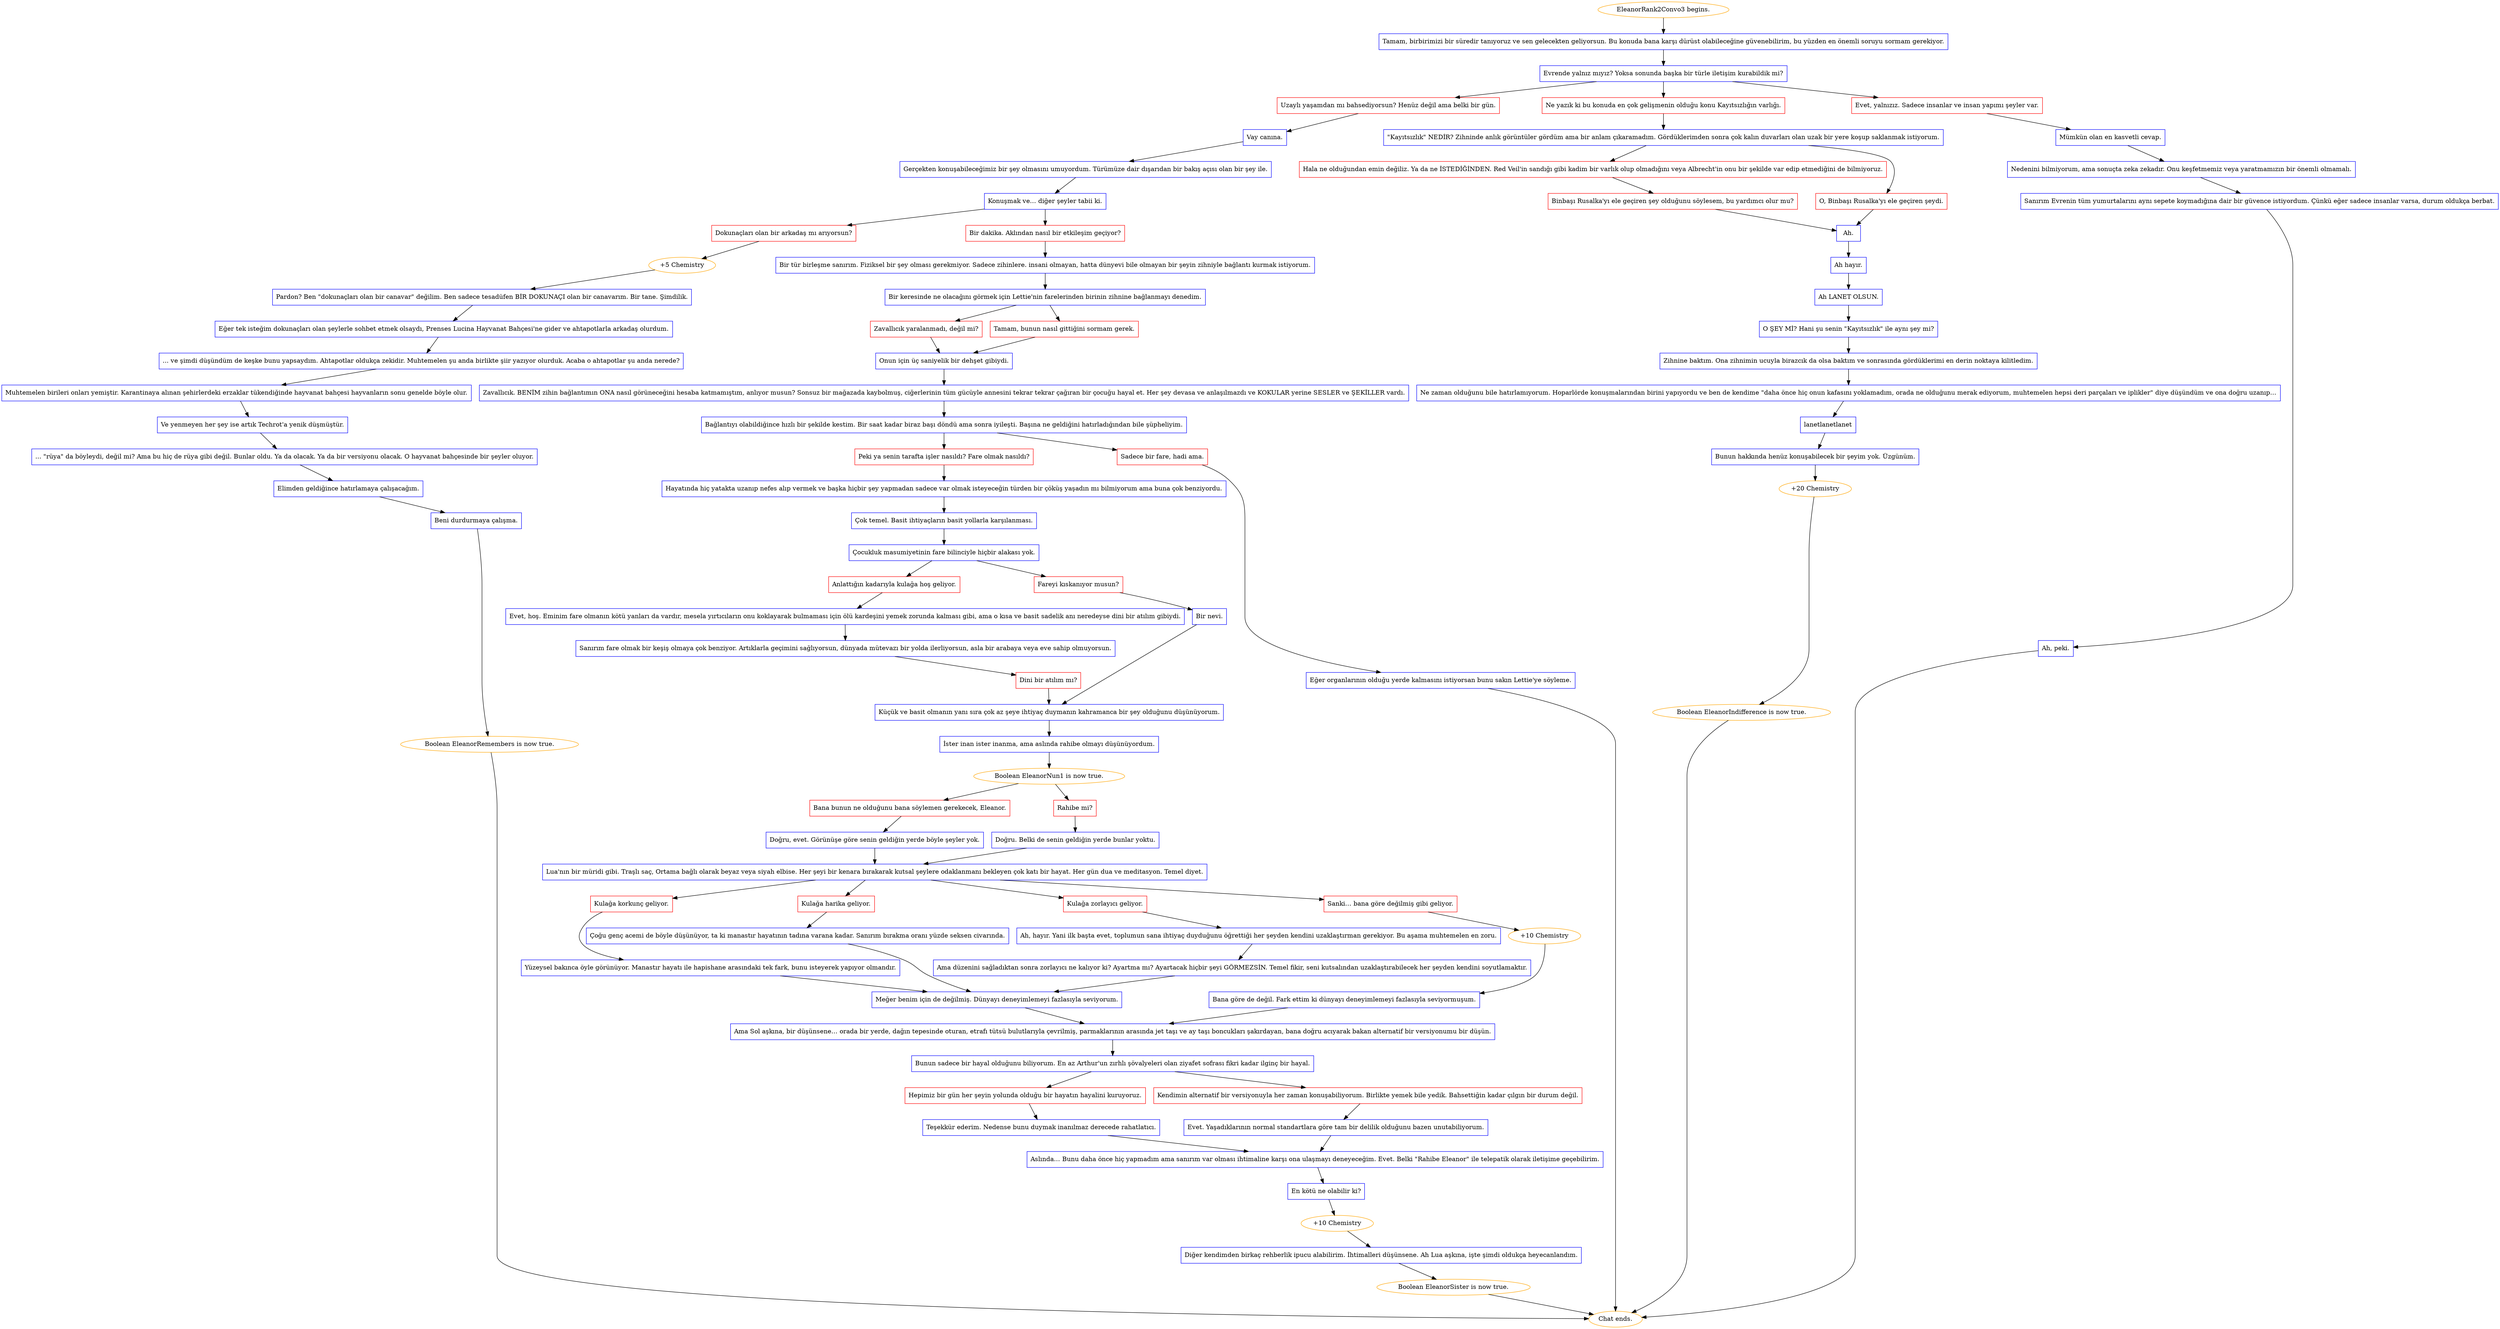 digraph {
	"EleanorRank2Convo3 begins." [color=orange];
		"EleanorRank2Convo3 begins." -> j144460460;
	j144460460 [label="Tamam, birbirimizi bir süredir tanıyoruz ve sen gelecekten geliyorsun. Bu konuda bana karşı dürüst olabileceğine güvenebilirim, bu yüzden en önemli soruyu sormam gerekiyor.",shape=box,color=blue];
		j144460460 -> j959349990;
	j959349990 [label="Evrende yalnız mıyız? Yoksa sonunda başka bir türle iletişim kurabildik mi?",shape=box,color=blue];
		j959349990 -> j2686401991;
		j959349990 -> j2033347061;
		j959349990 -> j901681343;
	j2686401991 [label="Uzaylı yaşamdan mı bahsediyorsun? Henüz değil ama belki bir gün.",shape=box,color=red];
		j2686401991 -> j4093097334;
	j2033347061 [label="Ne yazık ki bu konuda en çok gelişmenin olduğu konu Kayıtsızlığın varlığı.",shape=box,color=red];
		j2033347061 -> j477107469;
	j901681343 [label="Evet, yalnızız. Sadece insanlar ve insan yapımı şeyler var.",shape=box,color=red];
		j901681343 -> j3888563345;
	j4093097334 [label="Vay canına.",shape=box,color=blue];
		j4093097334 -> j3359452483;
	j477107469 [label="\"Kayıtsızlık\" NEDİR? Zihninde anlık görüntüler gördüm ama bir anlam çıkaramadım. Gördüklerimden sonra çok kalın duvarları olan uzak bir yere koşup saklanmak istiyorum.",shape=box,color=blue];
		j477107469 -> j2977160468;
		j477107469 -> j2041772781;
	j3888563345 [label="Mümkün olan en kasvetli cevap.",shape=box,color=blue];
		j3888563345 -> j1878091756;
	j3359452483 [label="Gerçekten konuşabileceğimiz bir şey olmasını umuyordum. Türümüze dair dışarıdan bir bakış açısı olan bir şey ile.",shape=box,color=blue];
		j3359452483 -> j3201032071;
	j2977160468 [label="Hala ne olduğundan emin değiliz. Ya da ne İSTEDİĞİNDEN. Red Veil'in sandığı gibi kadim bir varlık olup olmadığını veya Albrecht'in onu bir şekilde var edip etmediğini de bilmiyoruz.",shape=box,color=red];
		j2977160468 -> j3316406976;
	j2041772781 [label="O, Binbaşı Rusalka'yı ele geçiren şeydi.",shape=box,color=red];
		j2041772781 -> j4137396853;
	j1878091756 [label="Nedenini bilmiyorum, ama sonuçta zeka zekadır. Onu keşfetmemiz veya yaratmamızın bir önemli olmamalı.",shape=box,color=blue];
		j1878091756 -> j493050017;
	j3201032071 [label="Konuşmak ve… diğer şeyler tabii ki.",shape=box,color=blue];
		j3201032071 -> j3449177847;
		j3201032071 -> j1396680440;
	j3316406976 [label="Binbaşı Rusalka'yı ele geçiren şey olduğunu söylesem, bu yardımcı olur mu?",shape=box,color=red];
		j3316406976 -> j4137396853;
	j4137396853 [label="Ah.",shape=box,color=blue];
		j4137396853 -> j622736904;
	j493050017 [label="Sanırım Evrenin tüm yumurtalarını aynı sepete koymadığına dair bir güvence istiyordum. Çünkü eğer sadece insanlar varsa, durum oldukça berbat.",shape=box,color=blue];
		j493050017 -> j2932392944;
	j3449177847 [label="Dokunaçları olan bir arkadaş mı arıyorsun?",shape=box,color=red];
		j3449177847 -> j2586249468;
	j1396680440 [label="Bir dakika. Aklından nasıl bir etkileşim geçiyor?",shape=box,color=red];
		j1396680440 -> j986835525;
	j622736904 [label="Ah hayır.",shape=box,color=blue];
		j622736904 -> j2251393085;
	j2932392944 [label="Ah, peki.",shape=box,color=blue];
		j2932392944 -> "Chat ends.";
	j2586249468 [label="+5 Chemistry",color=orange];
		j2586249468 -> j3193521822;
	j986835525 [label="Bir tür birleşme sanırım. Fiziksel bir şey olması gerekmiyor. Sadece zihinlere. insani olmayan, hatta dünyevi bile olmayan bir şeyin zihniyle bağlantı kurmak istiyorum.",shape=box,color=blue];
		j986835525 -> j1625584975;
	j2251393085 [label="Ah LANET OLSUN.",shape=box,color=blue];
		j2251393085 -> j1120489711;
	"Chat ends." [color=orange];
	j3193521822 [label="Pardon? Ben \"dokunaçları olan bir canavar\" değilim. Ben sadece tesadüfen BİR DOKUNAÇI olan bir canavarım. Bir tane. Şimdilik.",shape=box,color=blue];
		j3193521822 -> j4057354553;
	j1625584975 [label="Bir keresinde ne olacağını görmek için Lettie'nin farelerinden birinin zihnine bağlanmayı denedim.",shape=box,color=blue];
		j1625584975 -> j2319122468;
		j1625584975 -> j9505758;
	j1120489711 [label="O ŞEY Mİ? Hani şu senin \"Kayıtsızlık\" ile aynı şey mi?",shape=box,color=blue];
		j1120489711 -> j3517972072;
	j4057354553 [label="Eğer tek isteğim dokunaçları olan şeylerle sohbet etmek olsaydı, Prenses Lucina Hayvanat Bahçesi'ne gider ve ahtapotlarla arkadaş olurdum.",shape=box,color=blue];
		j4057354553 -> j3696438933;
	j2319122468 [label="Zavallıcık yaralanmadı, değil mi?",shape=box,color=red];
		j2319122468 -> j4277146670;
	j9505758 [label="Tamam, bunun nasıl gittiğini sormam gerek.",shape=box,color=red];
		j9505758 -> j4277146670;
	j3517972072 [label="Zihnine baktım. Ona zihnimin ucuyla birazcık da olsa baktım ve sonrasında gördüklerimi en derin noktaya kilitledim.",shape=box,color=blue];
		j3517972072 -> j2452123602;
	j3696438933 [label="... ve şimdi düşündüm de keşke bunu yapsaydım. Ahtapotlar oldukça zekidir. Muhtemelen şu anda birlikte şiir yazıyor olurduk. Acaba o ahtapotlar şu anda nerede?",shape=box,color=blue];
		j3696438933 -> j827905116;
	j4277146670 [label="Onun için üç saniyelik bir dehşet gibiydi.",shape=box,color=blue];
		j4277146670 -> j43388874;
	j2452123602 [label="Ne zaman olduğunu bile hatırlamıyorum. Hoparlörde konuşmalarından birini yapıyordu ve ben de kendime \"daha önce hiç onun kafasını yoklamadım, orada ne olduğunu merak ediyorum, muhtemelen hepsi deri parçaları ve iplikler\" diye düşündüm ve ona doğru uzanıp…",shape=box,color=blue];
		j2452123602 -> j3837219296;
	j827905116 [label="Muhtemelen birileri onları yemiştir. Karantinaya alınan şehirlerdeki erzaklar tükendiğinde hayvanat bahçesi hayvanların sonu genelde böyle olur.",shape=box,color=blue];
		j827905116 -> j182857758;
	j43388874 [label="Zavallıcık. BENİM zihin bağlantımın ONA nasıl görüneceğini hesaba katmamıştım, anlıyor musun? Sonsuz bir mağazada kaybolmuş, ciğerlerinin tüm gücüyle annesini tekrar tekrar çağıran bir çocuğu hayal et. Her şey devasa ve anlaşılmazdı ve KOKULAR yerine SESLER ve ŞEKİLLER vardı.",shape=box,color=blue];
		j43388874 -> j2519216980;
	j3837219296 [label="lanetlanetlanet",shape=box,color=blue];
		j3837219296 -> j611340086;
	j182857758 [label="Ve yenmeyen her şey ise artık Techrot'a yenik düşmüştür.",shape=box,color=blue];
		j182857758 -> j2855688312;
	j2519216980 [label="Bağlantıyı olabildiğince hızlı bir şekilde kestim. Bir saat kadar biraz başı döndü ama sonra iyileşti. Başına ne geldiğini hatırladığından bile şüpheliyim.",shape=box,color=blue];
		j2519216980 -> j1732745898;
		j2519216980 -> j2589000725;
	j611340086 [label="Bunun hakkında henüz konuşabilecek bir şeyim yok. Üzgünüm.",shape=box,color=blue];
		j611340086 -> j1609974498;
	j2855688312 [label="... \"rüya\" da böyleydi, değil mi? Ama bu hiç de rüya gibi değil. Bunlar oldu. Ya da olacak. Ya da bir versiyonu olacak. O hayvanat bahçesinde bir şeyler oluyor.",shape=box,color=blue];
		j2855688312 -> j1176777052;
	j1732745898 [label="Peki ya senin tarafta işler nasıldı? Fare olmak nasıldı?",shape=box,color=red];
		j1732745898 -> j2022965236;
	j2589000725 [label="Sadece bir fare, hadi ama.",shape=box,color=red];
		j2589000725 -> j586857437;
	j1609974498 [label="+20 Chemistry",color=orange];
		j1609974498 -> j238837693;
	j1176777052 [label="Elimden geldiğince hatırlamaya çalışacağım.",shape=box,color=blue];
		j1176777052 -> j1802561627;
	j2022965236 [label="Hayatında hiç yatakta uzanıp nefes alıp vermek ve başka hiçbir şey yapmadan sadece var olmak isteyeceğin türden bir çöküş yaşadın mı bilmiyorum ama buna çok benziyordu.",shape=box,color=blue];
		j2022965236 -> j1785803378;
	j586857437 [label="Eğer organlarının olduğu yerde kalmasını istiyorsan bunu sakın Lettie'ye söyleme.",shape=box,color=blue];
		j586857437 -> "Chat ends.";
	j238837693 [label="Boolean EleanorIndifference is now true.",color=orange];
		j238837693 -> "Chat ends.";
	j1802561627 [label="Beni durdurmaya çalışma.",shape=box,color=blue];
		j1802561627 -> j4221531654;
	j1785803378 [label="Çok temel. Basit ihtiyaçların basit yollarla karşılanması.",shape=box,color=blue];
		j1785803378 -> j1995832225;
	j4221531654 [label="Boolean EleanorRemembers is now true.",color=orange];
		j4221531654 -> "Chat ends.";
	j1995832225 [label="Çocukluk masumiyetinin fare bilinciyle hiçbir alakası yok.",shape=box,color=blue];
		j1995832225 -> j3857193786;
		j1995832225 -> j1212168722;
	j3857193786 [label="Anlattığın kadarıyla kulağa hoş geliyor.",shape=box,color=red];
		j3857193786 -> j2319071976;
	j1212168722 [label="Fareyi kıskanıyor musun?",shape=box,color=red];
		j1212168722 -> j2773989986;
	j2319071976 [label="Evet, hoş. Eminim fare olmanın kötü yanları da vardır, mesela yırtıcıların onu koklayarak bulmaması için ölü kardeşini yemek zorunda kalması gibi, ama o kısa ve basit sadelik anı neredeyse dini bir atılım gibiydi.",shape=box,color=blue];
		j2319071976 -> j1832828454;
	j2773989986 [label="Bir nevi.",shape=box,color=blue];
		j2773989986 -> j1910496280;
	j1832828454 [label="Sanırım fare olmak bir keşiş olmaya çok benziyor. Artıklarla geçimini sağlıyorsun, dünyada mütevazı bir yolda ilerliyorsun, asla bir arabaya veya eve sahip olmuyorsun.",shape=box,color=blue];
		j1832828454 -> j951491191;
	j1910496280 [label="Küçük ve basit olmanın yanı sıra çok az şeye ihtiyaç duymanın kahramanca bir şey olduğunu düşünüyorum.",shape=box,color=blue];
		j1910496280 -> j3076379040;
	j951491191 [label="Dini bir atılım mı?",shape=box,color=red];
		j951491191 -> j1910496280;
	j3076379040 [label="İster inan ister inanma, ama aslında rahibe olmayı düşünüyordum.",shape=box,color=blue];
		j3076379040 -> j2469856504;
	j2469856504 [label="Boolean EleanorNun1 is now true.",color=orange];
		j2469856504 -> j396039398;
		j2469856504 -> j2087859375;
	j396039398 [label="Bana bunun ne olduğunu bana söylemen gerekecek, Eleanor.",shape=box,color=red];
		j396039398 -> j2104500279;
	j2087859375 [label="Rahibe mi?",shape=box,color=red];
		j2087859375 -> j3371174689;
	j2104500279 [label="Doğru, evet. Görünüşe göre senin geldiğin yerde böyle şeyler yok.",shape=box,color=blue];
		j2104500279 -> j133786489;
	j3371174689 [label="Doğru. Belki de senin geldiğin yerde bunlar yoktu.",shape=box,color=blue];
		j3371174689 -> j133786489;
	j133786489 [label="Lua'nın bir müridi gibi. Traşlı saç, Ortama bağlı olarak beyaz veya siyah elbise. Her şeyi bir kenara bırakarak kutsal şeylere odaklanmanı bekleyen çok katı bir hayat. Her gün dua ve meditasyon. Temel diyet.",shape=box,color=blue];
		j133786489 -> j2721114873;
		j133786489 -> j58521966;
		j133786489 -> j2347481787;
		j133786489 -> j1855541801;
	j2721114873 [label="Kulağa korkunç geliyor.",shape=box,color=red];
		j2721114873 -> j1496417485;
	j58521966 [label="Kulağa harika geliyor.",shape=box,color=red];
		j58521966 -> j3676030167;
	j2347481787 [label="Kulağa zorlayıcı geliyor.",shape=box,color=red];
		j2347481787 -> j1896535537;
	j1855541801 [label="Sanki… bana göre değilmiş gibi geliyor.",shape=box,color=red];
		j1855541801 -> j904279726;
	j1496417485 [label="Yüzeysel bakınca öyle görünüyor. Manastır hayatı ile hapishane arasındaki tek fark, bunu isteyerek yapıyor olmandır.",shape=box,color=blue];
		j1496417485 -> j1341265106;
	j3676030167 [label="Çoğu genç acemi de böyle düşünüyor, ta ki manastır hayatının tadına varana kadar. Sanırım bırakma oranı yüzde seksen civarında.",shape=box,color=blue];
		j3676030167 -> j1341265106;
	j1896535537 [label="Ah, hayır. Yani ilk başta evet, toplumun sana ihtiyaç duyduğunu öğrettiği her şeyden kendini uzaklaştırman gerekiyor. Bu aşama muhtemelen en zoru.",shape=box,color=blue];
		j1896535537 -> j1298156846;
	j904279726 [label="+10 Chemistry",color=orange];
		j904279726 -> j3361568987;
	j1341265106 [label="Meğer benim için de değilmiş. Dünyayı deneyimlemeyi fazlasıyla seviyorum.",shape=box,color=blue];
		j1341265106 -> j3993809898;
	j1298156846 [label="Ama düzenini sağladıktan sonra zorlayıcı ne kalıyor ki? Ayartma mı? Ayartacak hiçbir şeyi GÖRMEZSİN. Temel fikir, seni kutsalından uzaklaştırabilecek her şeyden kendini soyutlamaktır.",shape=box,color=blue];
		j1298156846 -> j1341265106;
	j3361568987 [label="Bana göre de değil. Fark ettim ki dünyayı deneyimlemeyi fazlasıyla seviyormuşum.",shape=box,color=blue];
		j3361568987 -> j3993809898;
	j3993809898 [label="Ama Sol aşkına, bir düşünsene… orada bir yerde, dağın tepesinde oturan, etrafı tütsü bulutlarıyla çevrilmiş, parmaklarının arasında jet taşı ve ay taşı boncukları şakırdayan, bana doğru acıyarak bakan alternatif bir versiyonumu bir düşün.",shape=box,color=blue];
		j3993809898 -> j2302098920;
	j2302098920 [label="Bunun sadece bir hayal olduğunu biliyorum. En az Arthur'un zırhlı şövalyeleri olan ziyafet sofrası fikri kadar ilginç bir hayal.",shape=box,color=blue];
		j2302098920 -> j1819803614;
		j2302098920 -> j4075703867;
	j1819803614 [label="Hepimiz bir gün her şeyin yolunda olduğu bir hayatın hayalini kuruyoruz.",shape=box,color=red];
		j1819803614 -> j3045377115;
	j4075703867 [label="Kendimin alternatif bir versiyonuyla her zaman konuşabiliyorum. Birlikte yemek bile yedik. Bahsettiğin kadar çılgın bir durum değil.",shape=box,color=red];
		j4075703867 -> j1359181418;
	j3045377115 [label="Teşekkür ederim. Nedense bunu duymak inanılmaz derecede rahatlatıcı.",shape=box,color=blue];
		j3045377115 -> j3863182776;
	j1359181418 [label="Evet. Yaşadıklarının normal standartlara göre tam bir delilik olduğunu bazen unutabiliyorum.",shape=box,color=blue];
		j1359181418 -> j3863182776;
	j3863182776 [label="Aslında… Bunu daha önce hiç yapmadım ama sanırım var olması ihtimaline karşı ona ulaşmayı deneyeceğim. Evet. Belki \"Rahibe Eleanor\" ile telepatik olarak iletişime geçebilirim.",shape=box,color=blue];
		j3863182776 -> j2165270038;
	j2165270038 [label="En kötü ne olabilir ki?",shape=box,color=blue];
		j2165270038 -> j2063353921;
	j2063353921 [label="+10 Chemistry",color=orange];
		j2063353921 -> j2809594511;
	j2809594511 [label="Diğer kendimden birkaç rehberlik ipucu alabilirim. İhtimalleri düşünsene. Ah Lua aşkına, işte şimdi oldukça heyecanlandım.",shape=box,color=blue];
		j2809594511 -> j2128066722;
	j2128066722 [label="Boolean EleanorSister is now true.",color=orange];
		j2128066722 -> "Chat ends.";
}